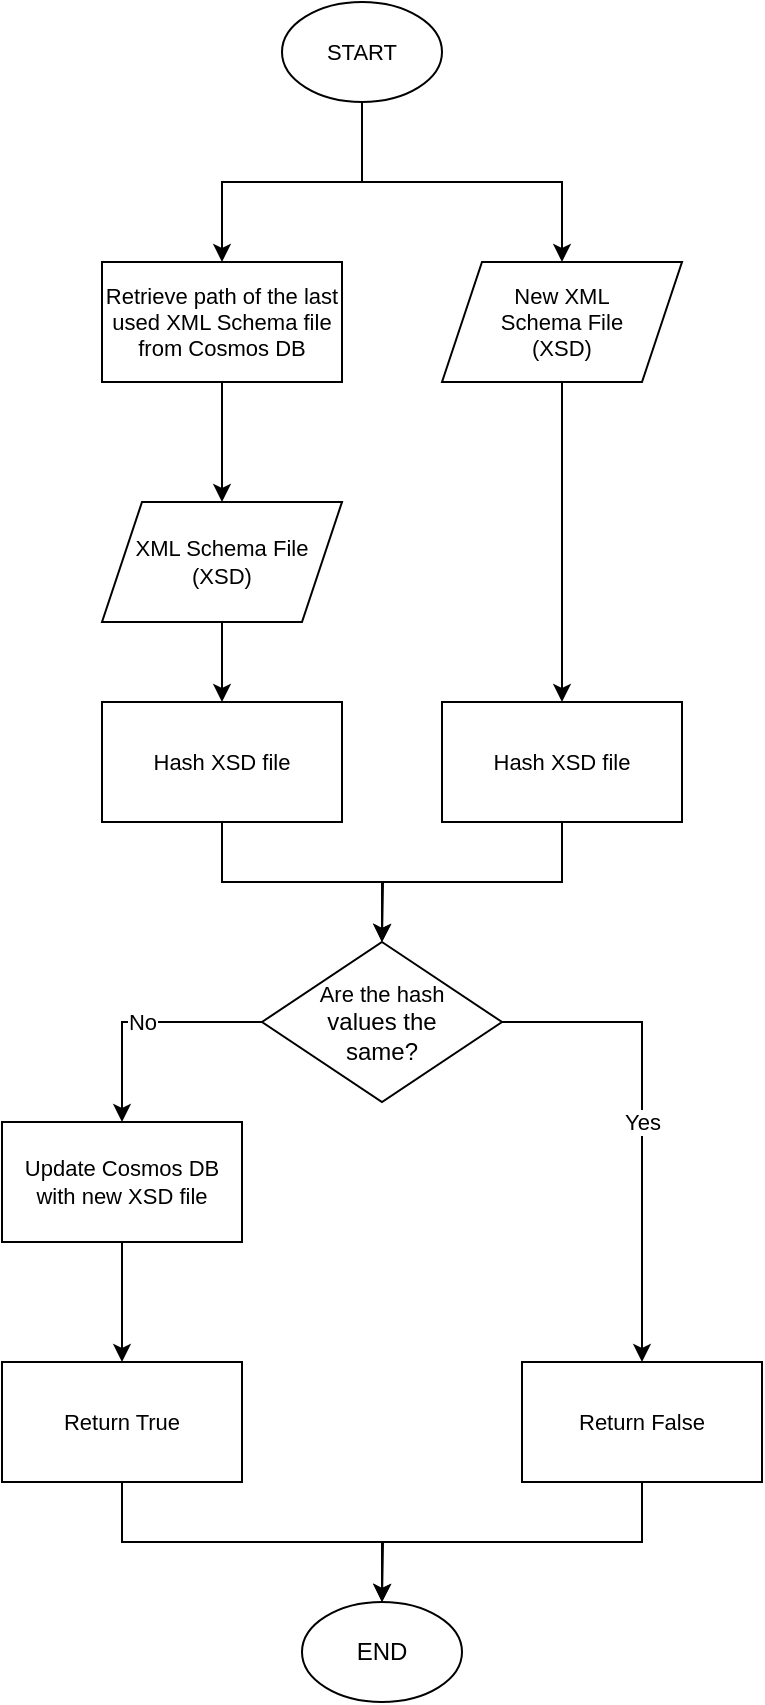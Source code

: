 <mxfile version="13.7.7" type="embed"><diagram id="h67syc-xJVBUL_G00j5H" name="Page-1"><mxGraphModel dx="1038" dy="603" grid="1" gridSize="10" guides="1" tooltips="1" connect="1" arrows="1" fold="1" page="1" pageScale="1" pageWidth="850" pageHeight="1100" math="0" shadow="0"><root><mxCell id="0"/><mxCell id="1" parent="0"/><mxCell id="tcUat9MrV9px2EB1ah__-1" style="edgeStyle=orthogonalEdgeStyle;rounded=0;orthogonalLoop=1;jettySize=auto;html=1;fontSize=11;entryX=0.5;entryY=0;entryDx=0;entryDy=0;" parent="1" source="tcUat9MrV9px2EB1ah__-3" target="tcUat9MrV9px2EB1ah__-18" edge="1"><mxGeometry relative="1" as="geometry"/></mxCell><mxCell id="tcUat9MrV9px2EB1ah__-2" style="edgeStyle=orthogonalEdgeStyle;rounded=0;orthogonalLoop=1;jettySize=auto;html=1;fontSize=11;" parent="1" source="tcUat9MrV9px2EB1ah__-3" target="tcUat9MrV9px2EB1ah__-7" edge="1"><mxGeometry relative="1" as="geometry"/></mxCell><mxCell id="tcUat9MrV9px2EB1ah__-3" value="START" style="ellipse;whiteSpace=wrap;html=1;fontSize=11;" parent="1" vertex="1"><mxGeometry x="350" y="10" width="80" height="50" as="geometry"/></mxCell><mxCell id="tcUat9MrV9px2EB1ah__-4" style="edgeStyle=orthogonalEdgeStyle;rounded=0;orthogonalLoop=1;jettySize=auto;html=1;exitX=0.5;exitY=1;exitDx=0;exitDy=0;entryX=0.5;entryY=0;entryDx=0;entryDy=0;" parent="1" source="tcUat9MrV9px2EB1ah__-5" target="tcUat9MrV9px2EB1ah__-20" edge="1"><mxGeometry relative="1" as="geometry"/></mxCell><mxCell id="tcUat9MrV9px2EB1ah__-5" value="XML Schema File&lt;br style=&quot;font-size: 11px;&quot;&gt;(XSD)" style="shape=parallelogram;perimeter=parallelogramPerimeter;whiteSpace=wrap;html=1;fixedSize=1;fontSize=11;" parent="1" vertex="1"><mxGeometry x="260" y="260" width="120" height="60" as="geometry"/></mxCell><mxCell id="tcUat9MrV9px2EB1ah__-6" style="edgeStyle=orthogonalEdgeStyle;rounded=0;orthogonalLoop=1;jettySize=auto;html=1;entryX=0.5;entryY=0;entryDx=0;entryDy=0;" parent="1" source="tcUat9MrV9px2EB1ah__-7" target="tcUat9MrV9px2EB1ah__-22" edge="1"><mxGeometry relative="1" as="geometry"/></mxCell><mxCell id="tcUat9MrV9px2EB1ah__-7" value="New XML &lt;br&gt;Schema File&lt;br&gt;(XSD)" style="shape=parallelogram;perimeter=parallelogramPerimeter;whiteSpace=wrap;html=1;fixedSize=1;fontSize=11;" parent="1" vertex="1"><mxGeometry x="430" y="140" width="120" height="60" as="geometry"/></mxCell><mxCell id="tcUat9MrV9px2EB1ah__-8" value="END" style="ellipse;whiteSpace=wrap;html=1;" parent="1" vertex="1"><mxGeometry x="360" y="810" width="80" height="50" as="geometry"/></mxCell><mxCell id="tcUat9MrV9px2EB1ah__-9" style="edgeStyle=orthogonalEdgeStyle;rounded=0;orthogonalLoop=1;jettySize=auto;html=1;exitX=0.5;exitY=1;exitDx=0;exitDy=0;" parent="1" source="tcUat9MrV9px2EB1ah__-23" target="tcUat9MrV9px2EB1ah__-8" edge="1"><mxGeometry relative="1" as="geometry"/></mxCell><mxCell id="tcUat9MrV9px2EB1ah__-10" style="edgeStyle=orthogonalEdgeStyle;rounded=0;orthogonalLoop=1;jettySize=auto;html=1;entryX=0.5;entryY=0;entryDx=0;entryDy=0;" parent="1" source="tcUat9MrV9px2EB1ah__-11" target="tcUat9MrV9px2EB1ah__-23" edge="1"><mxGeometry relative="1" as="geometry"/></mxCell><mxCell id="tcUat9MrV9px2EB1ah__-11" value="Update Cosmos DB with new XSD file" style="rounded=0;whiteSpace=wrap;html=1;fontSize=11;" parent="1" vertex="1"><mxGeometry x="210" y="570" width="120" height="60" as="geometry"/></mxCell><mxCell id="tcUat9MrV9px2EB1ah__-12" style="edgeStyle=orthogonalEdgeStyle;rounded=0;orthogonalLoop=1;jettySize=auto;html=1;exitX=0.5;exitY=1;exitDx=0;exitDy=0;" parent="1" source="tcUat9MrV9px2EB1ah__-13" edge="1"><mxGeometry relative="1" as="geometry"><mxPoint x="400" y="810" as="targetPoint"/></mxGeometry></mxCell><mxCell id="tcUat9MrV9px2EB1ah__-13" value="Return False" style="rounded=0;whiteSpace=wrap;html=1;fontSize=11;" parent="1" vertex="1"><mxGeometry x="470" y="690" width="120" height="60" as="geometry"/></mxCell><mxCell id="tcUat9MrV9px2EB1ah__-14" value="No" style="edgeStyle=orthogonalEdgeStyle;rounded=0;orthogonalLoop=1;jettySize=auto;html=1;" parent="1" source="tcUat9MrV9px2EB1ah__-16" target="tcUat9MrV9px2EB1ah__-11" edge="1"><mxGeometry relative="1" as="geometry"/></mxCell><mxCell id="tcUat9MrV9px2EB1ah__-15" value="Yes" style="edgeStyle=orthogonalEdgeStyle;rounded=0;orthogonalLoop=1;jettySize=auto;html=1;exitX=1;exitY=0.5;exitDx=0;exitDy=0;entryX=0.5;entryY=0;entryDx=0;entryDy=0;" parent="1" source="tcUat9MrV9px2EB1ah__-16" target="tcUat9MrV9px2EB1ah__-13" edge="1"><mxGeometry relative="1" as="geometry"><Array as="points"><mxPoint x="530" y="520"/><mxPoint x="530" y="650"/></Array></mxGeometry></mxCell><mxCell id="tcUat9MrV9px2EB1ah__-16" value="&lt;span style=&quot;font-size: 11px&quot;&gt;Are the hash&lt;br&gt;&lt;/span&gt;values the&lt;br&gt;same?" style="rhombus;whiteSpace=wrap;html=1;" parent="1" vertex="1"><mxGeometry x="340" y="480" width="120" height="80" as="geometry"/></mxCell><mxCell id="tcUat9MrV9px2EB1ah__-17" style="edgeStyle=orthogonalEdgeStyle;rounded=0;orthogonalLoop=1;jettySize=auto;html=1;exitX=0.5;exitY=1;exitDx=0;exitDy=0;" parent="1" source="tcUat9MrV9px2EB1ah__-18" target="tcUat9MrV9px2EB1ah__-5" edge="1"><mxGeometry relative="1" as="geometry"/></mxCell><mxCell id="tcUat9MrV9px2EB1ah__-18" value="Retrieve path of the last used XML Schema file from Cosmos DB" style="rounded=0;whiteSpace=wrap;html=1;fontSize=11;" parent="1" vertex="1"><mxGeometry x="260" y="140" width="120" height="60" as="geometry"/></mxCell><mxCell id="tcUat9MrV9px2EB1ah__-19" style="edgeStyle=orthogonalEdgeStyle;rounded=0;orthogonalLoop=1;jettySize=auto;html=1;exitX=0.5;exitY=1;exitDx=0;exitDy=0;entryX=0.5;entryY=0;entryDx=0;entryDy=0;" parent="1" source="tcUat9MrV9px2EB1ah__-20" target="tcUat9MrV9px2EB1ah__-16" edge="1"><mxGeometry relative="1" as="geometry"/></mxCell><mxCell id="tcUat9MrV9px2EB1ah__-20" value="Hash XSD file" style="rounded=0;whiteSpace=wrap;html=1;fontSize=11;" parent="1" vertex="1"><mxGeometry x="260" y="360" width="120" height="60" as="geometry"/></mxCell><mxCell id="tcUat9MrV9px2EB1ah__-21" style="edgeStyle=orthogonalEdgeStyle;rounded=0;orthogonalLoop=1;jettySize=auto;html=1;exitX=0.5;exitY=1;exitDx=0;exitDy=0;" parent="1" source="tcUat9MrV9px2EB1ah__-22" edge="1"><mxGeometry relative="1" as="geometry"><mxPoint x="400" y="480" as="targetPoint"/></mxGeometry></mxCell><mxCell id="tcUat9MrV9px2EB1ah__-22" value="Hash XSD file" style="rounded=0;whiteSpace=wrap;html=1;fontSize=11;" parent="1" vertex="1"><mxGeometry x="430" y="360" width="120" height="60" as="geometry"/></mxCell><mxCell id="tcUat9MrV9px2EB1ah__-23" value="Return True" style="rounded=0;whiteSpace=wrap;html=1;fontSize=11;" parent="1" vertex="1"><mxGeometry x="210" y="690" width="120" height="60" as="geometry"/></mxCell></root></mxGraphModel></diagram></mxfile>